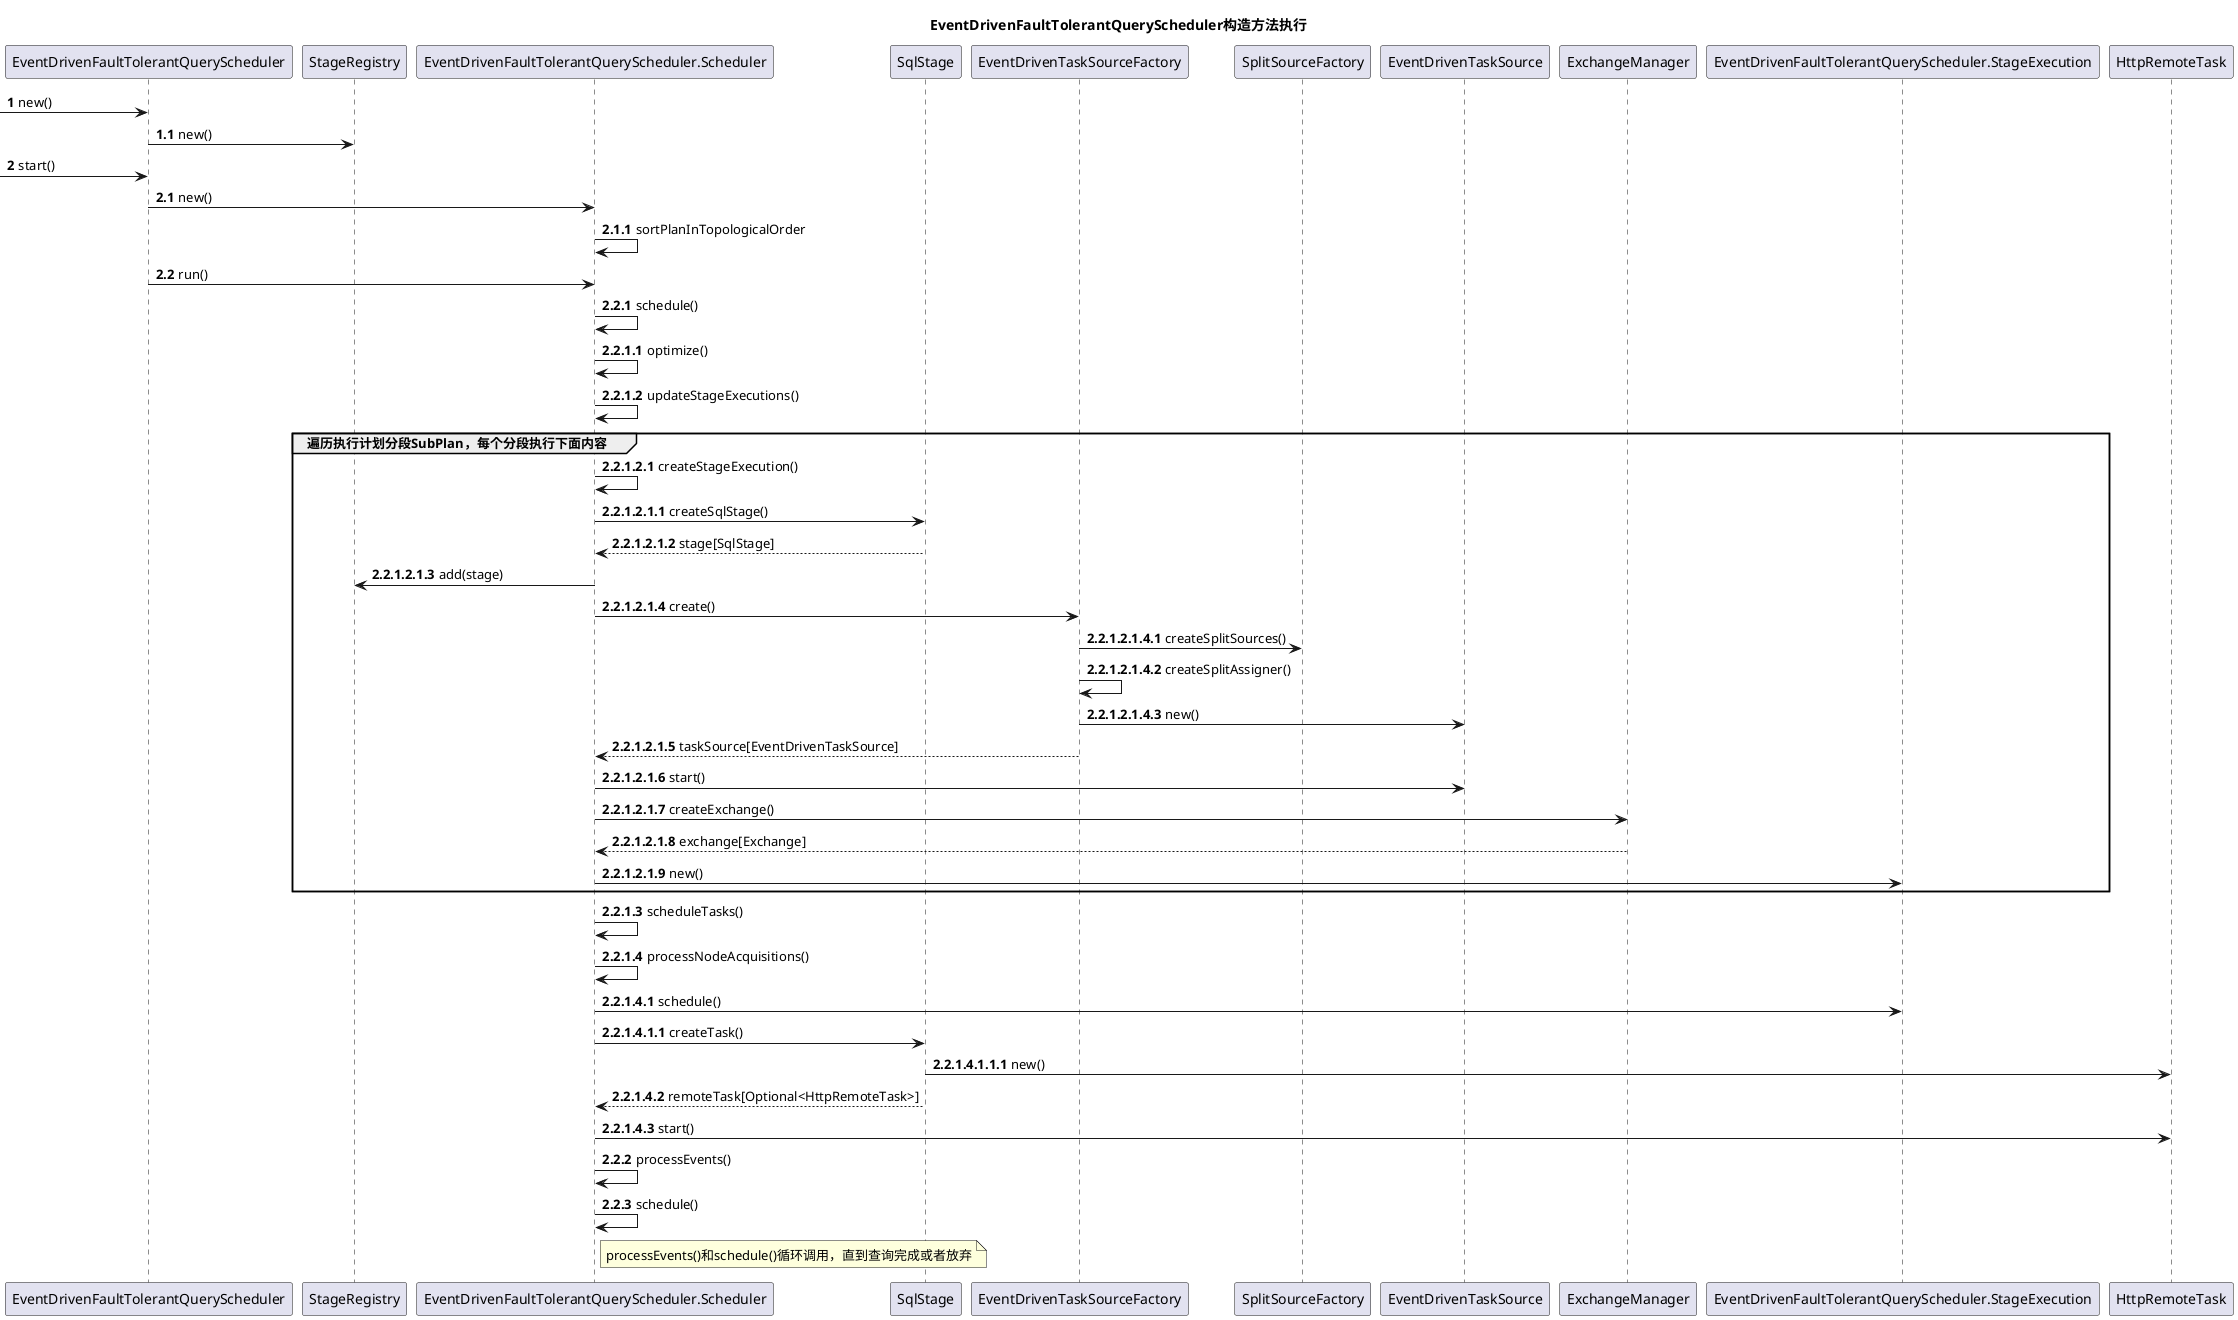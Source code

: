 @startuml
title EventDrivenFaultTolerantQueryScheduler构造方法执行
autonumber
-> EventDrivenFaultTolerantQueryScheduler: new()
autonumber 1.1
EventDrivenFaultTolerantQueryScheduler -> StageRegistry: new()

autonumber 2
-> EventDrivenFaultTolerantQueryScheduler: start()
autonumber 2.1
EventDrivenFaultTolerantQueryScheduler -> EventDrivenFaultTolerantQueryScheduler.Scheduler : new()
autonumber 2.1.1
EventDrivenFaultTolerantQueryScheduler.Scheduler -> EventDrivenFaultTolerantQueryScheduler.Scheduler : sortPlanInTopologicalOrder
autonumber 2.2
EventDrivenFaultTolerantQueryScheduler -> EventDrivenFaultTolerantQueryScheduler.Scheduler : run()
autonumber 2.2.1
EventDrivenFaultTolerantQueryScheduler.Scheduler -> EventDrivenFaultTolerantQueryScheduler.Scheduler : schedule()
autonumber 2.2.1.1
EventDrivenFaultTolerantQueryScheduler.Scheduler -> EventDrivenFaultTolerantQueryScheduler.Scheduler : optimize()
EventDrivenFaultTolerantQueryScheduler.Scheduler -> EventDrivenFaultTolerantQueryScheduler.Scheduler : updateStageExecutions()
autonumber 2.2.1.2.1
group 遍历执行计划分段SubPlan，每个分段执行下面内容
    EventDrivenFaultTolerantQueryScheduler.Scheduler -> EventDrivenFaultTolerantQueryScheduler.Scheduler : createStageExecution()
    autonumber 2.2.1.2.1.1
    EventDrivenFaultTolerantQueryScheduler.Scheduler -> SqlStage : createSqlStage()
    EventDrivenFaultTolerantQueryScheduler.Scheduler <-- SqlStage : stage[SqlStage]
    EventDrivenFaultTolerantQueryScheduler.Scheduler -> StageRegistry : add(stage)
    EventDrivenFaultTolerantQueryScheduler.Scheduler -> EventDrivenTaskSourceFactory : create()
    autonumber 2.2.1.2.1.4.1
    EventDrivenTaskSourceFactory -> SplitSourceFactory : createSplitSources()
    EventDrivenTaskSourceFactory -> EventDrivenTaskSourceFactory : createSplitAssigner()
    EventDrivenTaskSourceFactory -> EventDrivenTaskSource : new()
    autonumber 2.2.1.2.1.5
    EventDrivenTaskSourceFactory --> EventDrivenFaultTolerantQueryScheduler.Scheduler : taskSource[EventDrivenTaskSource]
    EventDrivenFaultTolerantQueryScheduler.Scheduler -> EventDrivenTaskSource : start()
    EventDrivenFaultTolerantQueryScheduler.Scheduler -> ExchangeManager : createExchange()
    EventDrivenFaultTolerantQueryScheduler.Scheduler <-- ExchangeManager : exchange[Exchange]
    EventDrivenFaultTolerantQueryScheduler.Scheduler -> EventDrivenFaultTolerantQueryScheduler.StageExecution : new()
end
autonumber 2.2.1.3
EventDrivenFaultTolerantQueryScheduler.Scheduler -> EventDrivenFaultTolerantQueryScheduler.Scheduler : scheduleTasks()
EventDrivenFaultTolerantQueryScheduler.Scheduler -> EventDrivenFaultTolerantQueryScheduler.Scheduler : processNodeAcquisitions()
autonumber 2.2.1.4.1
EventDrivenFaultTolerantQueryScheduler.Scheduler -> EventDrivenFaultTolerantQueryScheduler.StageExecution : schedule()
autonumber 2.2.1.4.1.1
EventDrivenFaultTolerantQueryScheduler.Scheduler -> SqlStage : createTask()
autonumber 2.2.1.4.1.1.1
SqlStage -> HttpRemoteTask : new()
autonumber 2.2.1.4.2
EventDrivenFaultTolerantQueryScheduler.Scheduler <-- SqlStage : remoteTask[Optional<HttpRemoteTask>]
EventDrivenFaultTolerantQueryScheduler.Scheduler -> HttpRemoteTask : start()
autonumber 2.2.2
EventDrivenFaultTolerantQueryScheduler.Scheduler -> EventDrivenFaultTolerantQueryScheduler.Scheduler : processEvents()
EventDrivenFaultTolerantQueryScheduler.Scheduler -> EventDrivenFaultTolerantQueryScheduler.Scheduler : schedule()
note right of EventDrivenFaultTolerantQueryScheduler.Scheduler
processEvents()和schedule()循环调用，直到查询完成或者放弃
end note
@enduml